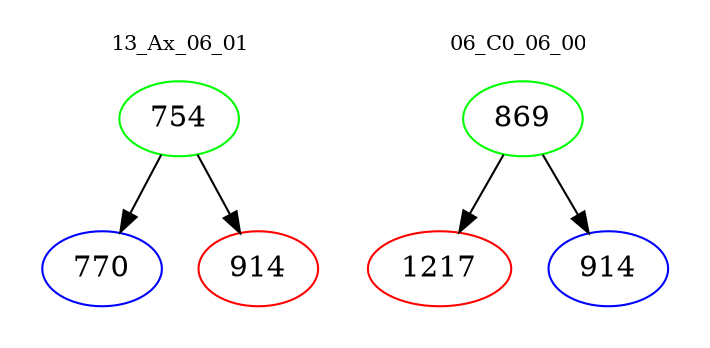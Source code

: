 digraph{
subgraph cluster_0 {
color = white
label = "13_Ax_06_01";
fontsize=10;
T0_754 [label="754", color="green"]
T0_754 -> T0_770 [color="black"]
T0_770 [label="770", color="blue"]
T0_754 -> T0_914 [color="black"]
T0_914 [label="914", color="red"]
}
subgraph cluster_1 {
color = white
label = "06_C0_06_00";
fontsize=10;
T1_869 [label="869", color="green"]
T1_869 -> T1_1217 [color="black"]
T1_1217 [label="1217", color="red"]
T1_869 -> T1_914 [color="black"]
T1_914 [label="914", color="blue"]
}
}

